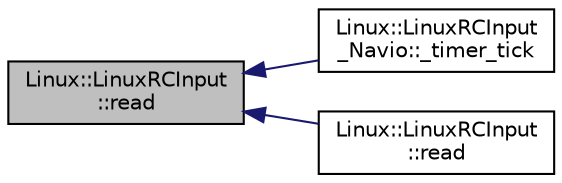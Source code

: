 digraph "Linux::LinuxRCInput::read"
{
 // INTERACTIVE_SVG=YES
  edge [fontname="Helvetica",fontsize="10",labelfontname="Helvetica",labelfontsize="10"];
  node [fontname="Helvetica",fontsize="10",shape=record];
  rankdir="LR";
  Node1 [label="Linux::LinuxRCInput\l::read",height=0.2,width=0.4,color="black", fillcolor="grey75", style="filled" fontcolor="black"];
  Node1 -> Node2 [dir="back",color="midnightblue",fontsize="10",style="solid",fontname="Helvetica"];
  Node2 [label="Linux::LinuxRCInput\l_Navio::_timer_tick",height=0.2,width=0.4,color="black", fillcolor="white", style="filled",URL="$classLinux_1_1LinuxRCInput__Navio.html#a59c2db95c339a99f051fb26426c2cf50"];
  Node1 -> Node3 [dir="back",color="midnightblue",fontsize="10",style="solid",fontname="Helvetica"];
  Node3 [label="Linux::LinuxRCInput\l::read",height=0.2,width=0.4,color="black", fillcolor="white", style="filled",URL="$classLinux_1_1LinuxRCInput.html#acf3c7271c3160958a9777ee2e36dac2a"];
}
